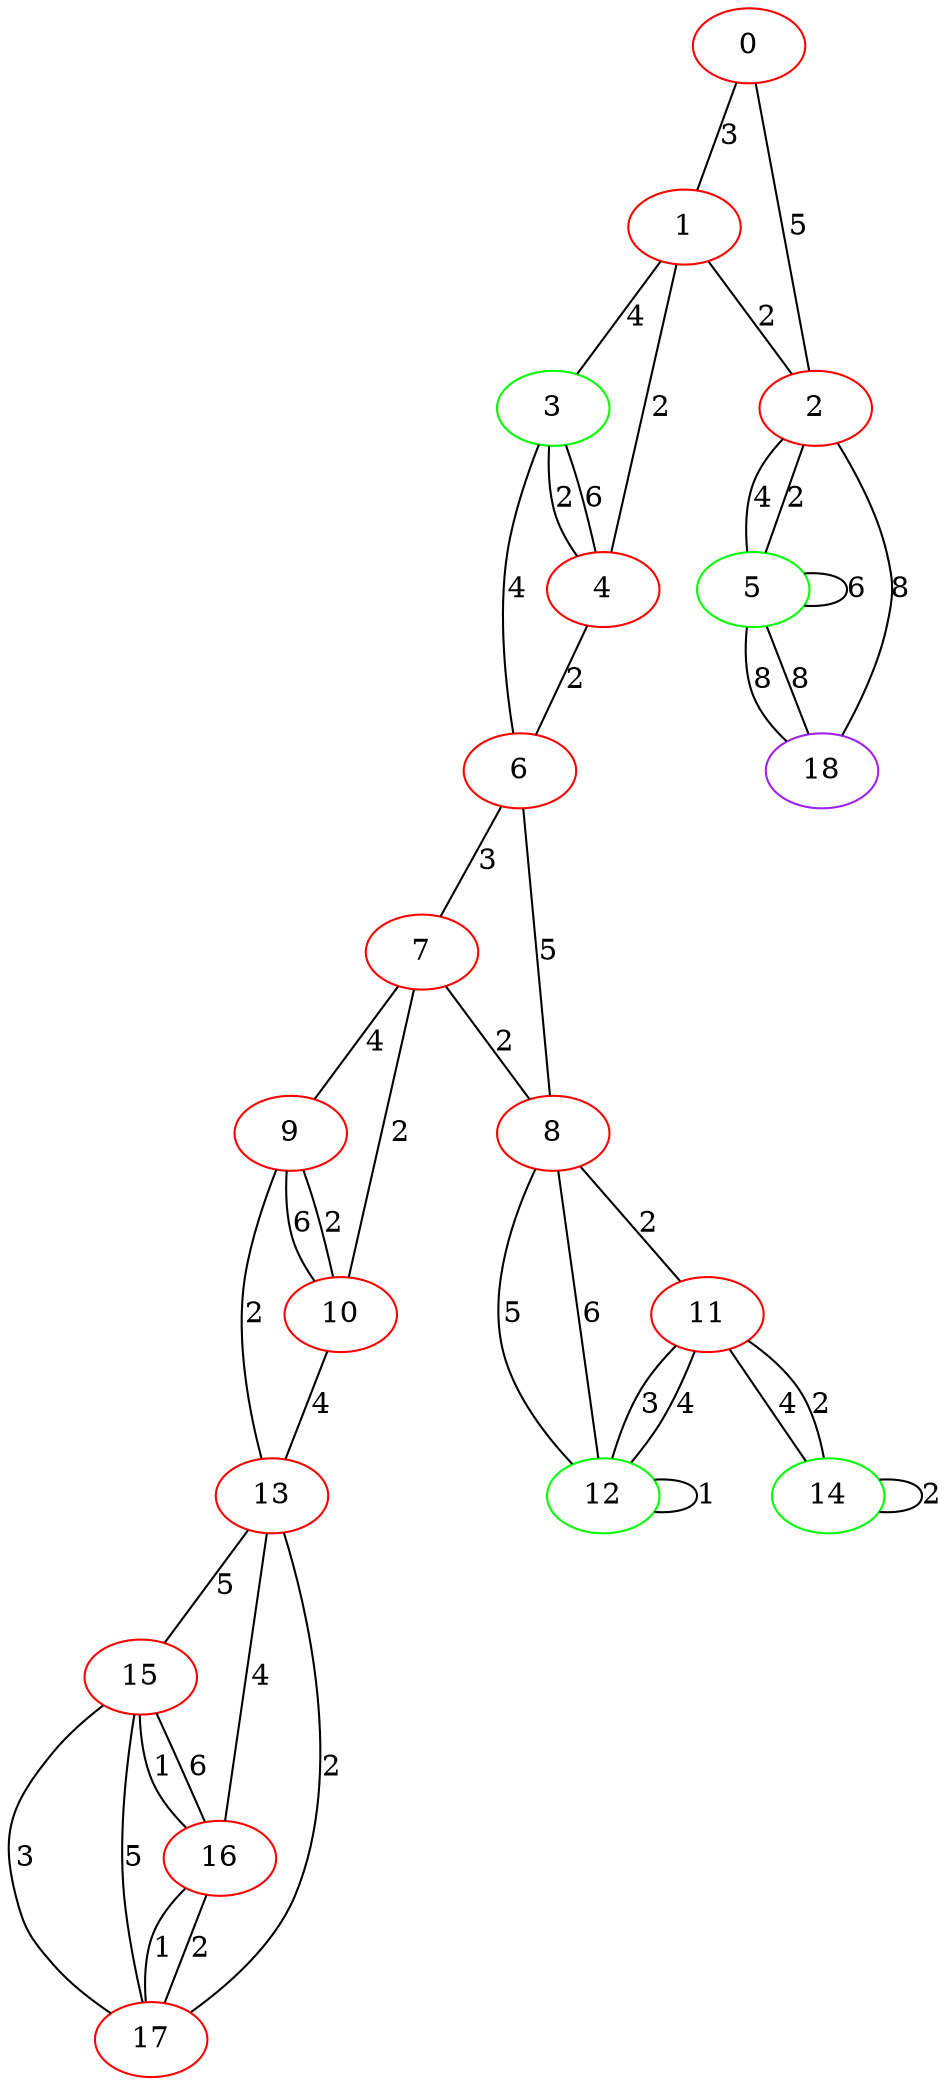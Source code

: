 graph "" {
0 [color=red, weight=1];
1 [color=red, weight=1];
2 [color=red, weight=1];
3 [color=green, weight=2];
4 [color=red, weight=1];
5 [color=green, weight=2];
6 [color=red, weight=1];
7 [color=red, weight=1];
8 [color=red, weight=1];
9 [color=red, weight=1];
10 [color=red, weight=1];
11 [color=red, weight=1];
12 [color=green, weight=2];
13 [color=red, weight=1];
14 [color=green, weight=2];
15 [color=red, weight=1];
16 [color=red, weight=1];
17 [color=red, weight=1];
18 [color=purple, weight=4];
0 -- 1  [key=0, label=3];
0 -- 2  [key=0, label=5];
1 -- 2  [key=0, label=2];
1 -- 3  [key=0, label=4];
1 -- 4  [key=0, label=2];
2 -- 18  [key=0, label=8];
2 -- 5  [key=0, label=2];
2 -- 5  [key=1, label=4];
3 -- 4  [key=0, label=6];
3 -- 4  [key=1, label=2];
3 -- 6  [key=0, label=4];
4 -- 6  [key=0, label=2];
5 -- 18  [key=0, label=8];
5 -- 18  [key=1, label=8];
5 -- 5  [key=0, label=6];
6 -- 8  [key=0, label=5];
6 -- 7  [key=0, label=3];
7 -- 8  [key=0, label=2];
7 -- 9  [key=0, label=4];
7 -- 10  [key=0, label=2];
8 -- 11  [key=0, label=2];
8 -- 12  [key=0, label=5];
8 -- 12  [key=1, label=6];
9 -- 10  [key=0, label=2];
9 -- 10  [key=1, label=6];
9 -- 13  [key=0, label=2];
10 -- 13  [key=0, label=4];
11 -- 12  [key=0, label=3];
11 -- 12  [key=1, label=4];
11 -- 14  [key=0, label=4];
11 -- 14  [key=1, label=2];
12 -- 12  [key=0, label=1];
13 -- 16  [key=0, label=4];
13 -- 17  [key=0, label=2];
13 -- 15  [key=0, label=5];
14 -- 14  [key=0, label=2];
15 -- 16  [key=0, label=1];
15 -- 16  [key=1, label=6];
15 -- 17  [key=0, label=3];
15 -- 17  [key=1, label=5];
16 -- 17  [key=0, label=2];
16 -- 17  [key=1, label=1];
}
